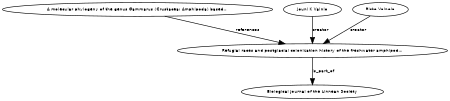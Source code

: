 digraph G {
size="3,3";
node [fontsize=7, fontname="Helvetica"];
edge [fontsize=7, fontname="Helvetica"];
node0 [label="Refugial races and postglacial colonization history of the freshwater amphipod...", width=0.27433100247,height=0.27433100247];
node1 [label="A molecular phylogeny of the genus Gammarus (Crustacea: Amphipoda) based...", width=0.27433100247,height=0.27433100247];
node2 [label="Jouni K Vainio", width=0.27433100247,height=0.27433100247];
node3 [label="Risto Vainola", width=0.27433100247,height=0.27433100247];
node4 [label="Biological Journal of the Linnean Society", width=0.27433100247,height=0.27433100247];
node1 -> node0 [label="references"];
node2 -> node0 [label="creator"];
node3 -> node0 [label="creator"];
node0 -> node4 [label="is_part_of"];
}

